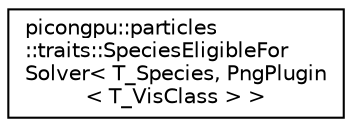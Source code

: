 digraph "Graphical Class Hierarchy"
{
 // LATEX_PDF_SIZE
  edge [fontname="Helvetica",fontsize="10",labelfontname="Helvetica",labelfontsize="10"];
  node [fontname="Helvetica",fontsize="10",shape=record];
  rankdir="LR";
  Node0 [label="picongpu::particles\l::traits::SpeciesEligibleFor\lSolver\< T_Species, PngPlugin\l\< T_VisClass \> \>",height=0.2,width=0.4,color="black", fillcolor="white", style="filled",URL="$structpicongpu_1_1particles_1_1traits_1_1_species_eligible_for_solver_3_01_t___species_00_01_png9273bc144e2897f7fba90ed92164ef74.html",tooltip=" "];
}
